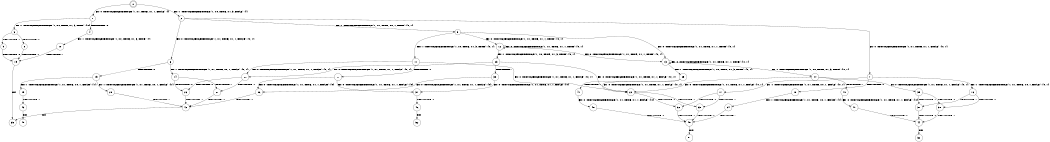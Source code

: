 digraph BCG {
size = "7, 10.5";
center = TRUE;
node [shape = circle];
0 [peripheries = 2];
0 -> 1 [label = "EX !0 !ATOMIC_EXCH_BRANCH (1, +1, TRUE, +1, 1, FALSE) !{}"];
0 -> 2 [label = "EX !1 !ATOMIC_EXCH_BRANCH (1, +0, TRUE, +1, 3, FALSE) !{}"];
1 -> 3 [label = "EX !1 !ATOMIC_EXCH_BRANCH (1, +0, TRUE, +1, 3, TRUE) !{0}"];
1 -> 4 [label = "TERMINATE !0"];
2 -> 5 [label = "EX !1 !ATOMIC_EXCH_BRANCH (1, +1, TRUE, +0, 1, TRUE) !{0, 1}"];
2 -> 6 [label = "EX !0 !ATOMIC_EXCH_BRANCH (1, +1, TRUE, +1, 1, FALSE) !{0, 1}"];
2 -> 7 [label = "EX !0 !ATOMIC_EXCH_BRANCH (1, +1, TRUE, +1, 1, FALSE) !{0, 1}"];
3 -> 8 [label = "TERMINATE !0"];
3 -> 9 [label = "TERMINATE !1"];
4 -> 10 [label = "EX !1 !ATOMIC_EXCH_BRANCH (1, +0, TRUE, +1, 3, TRUE) !{}"];
5 -> 11 [label = "EX !1 !ATOMIC_EXCH_BRANCH (1, +0, TRUE, +1, 3, TRUE) !{0, 1}"];
5 -> 12 [label = "EX !0 !ATOMIC_EXCH_BRANCH (1, +1, TRUE, +1, 1, TRUE) !{0, 1}"];
5 -> 13 [label = "EX !0 !ATOMIC_EXCH_BRANCH (1, +1, TRUE, +1, 1, TRUE) !{0, 1}"];
6 -> 14 [label = "EX !1 !ATOMIC_EXCH_BRANCH (1, +1, TRUE, +0, 1, FALSE) !{0, 1}"];
6 -> 15 [label = "TERMINATE !0"];
7 -> 16 [label = "EX !1 !ATOMIC_EXCH_BRANCH (1, +1, TRUE, +0, 1, FALSE) !{0, 1}"];
7 -> 17 [label = "EX !1 !ATOMIC_EXCH_BRANCH (1, +1, TRUE, +0, 1, FALSE) !{0, 1}"];
7 -> 18 [label = "TERMINATE !0"];
8 -> 19 [label = "TERMINATE !1"];
9 -> 19 [label = "TERMINATE !0"];
10 -> 19 [label = "TERMINATE !1"];
11 -> 20 [label = "EX !0 !ATOMIC_EXCH_BRANCH (1, +1, TRUE, +1, 1, FALSE) !{0, 1}"];
11 -> 21 [label = "TERMINATE !1"];
11 -> 22 [label = "EX !0 !ATOMIC_EXCH_BRANCH (1, +1, TRUE, +1, 1, FALSE) !{0, 1}"];
12 -> 12 [label = "EX !0 !ATOMIC_EXCH_BRANCH (1, +1, TRUE, +1, 1, TRUE) !{0, 1}"];
12 -> 23 [label = "EX !1 !ATOMIC_EXCH_BRANCH (1, +0, TRUE, +1, 3, TRUE) !{0, 1}"];
12 -> 13 [label = "EX !0 !ATOMIC_EXCH_BRANCH (1, +1, TRUE, +1, 1, TRUE) !{0, 1}"];
13 -> 24 [label = "EX !1 !ATOMIC_EXCH_BRANCH (1, +0, TRUE, +1, 3, TRUE) !{0, 1}"];
13 -> 13 [label = "EX !0 !ATOMIC_EXCH_BRANCH (1, +1, TRUE, +1, 1, TRUE) !{0, 1}"];
13 -> 25 [label = "EX !1 !ATOMIC_EXCH_BRANCH (1, +0, TRUE, +1, 3, TRUE) !{0, 1}"];
14 -> 26 [label = "TERMINATE !0"];
14 -> 27 [label = "TERMINATE !1"];
15 -> 28 [label = "EX !1 !ATOMIC_EXCH_BRANCH (1, +1, TRUE, +0, 1, FALSE) !{1}"];
15 -> 29 [label = "EX !1 !ATOMIC_EXCH_BRANCH (1, +1, TRUE, +0, 1, FALSE) !{1}"];
16 -> 30 [label = "TERMINATE !0"];
16 -> 31 [label = "TERMINATE !1"];
17 -> 32 [label = "TERMINATE !0"];
17 -> 33 [label = "TERMINATE !1"];
18 -> 34 [label = "EX !1 !ATOMIC_EXCH_BRANCH (1, +1, TRUE, +0, 1, FALSE) !{1}"];
19 -> 35 [label = "exit"];
20 -> 26 [label = "TERMINATE !0"];
20 -> 27 [label = "TERMINATE !1"];
21 -> 36 [label = "EX !0 !ATOMIC_EXCH_BRANCH (1, +1, TRUE, +1, 1, FALSE) !{0}"];
21 -> 37 [label = "EX !0 !ATOMIC_EXCH_BRANCH (1, +1, TRUE, +1, 1, FALSE) !{0}"];
22 -> 32 [label = "TERMINATE !0"];
22 -> 33 [label = "TERMINATE !1"];
23 -> 20 [label = "EX !0 !ATOMIC_EXCH_BRANCH (1, +1, TRUE, +1, 1, FALSE) !{0, 1}"];
23 -> 38 [label = "TERMINATE !1"];
23 -> 22 [label = "EX !0 !ATOMIC_EXCH_BRANCH (1, +1, TRUE, +1, 1, FALSE) !{0, 1}"];
24 -> 39 [label = "EX !0 !ATOMIC_EXCH_BRANCH (1, +1, TRUE, +1, 1, FALSE) !{0, 1}"];
24 -> 40 [label = "TERMINATE !1"];
24 -> 22 [label = "EX !0 !ATOMIC_EXCH_BRANCH (1, +1, TRUE, +1, 1, FALSE) !{0, 1}"];
25 -> 22 [label = "EX !0 !ATOMIC_EXCH_BRANCH (1, +1, TRUE, +1, 1, FALSE) !{0, 1}"];
25 -> 41 [label = "TERMINATE !1"];
26 -> 42 [label = "TERMINATE !1"];
27 -> 42 [label = "TERMINATE !0"];
28 -> 42 [label = "TERMINATE !1"];
29 -> 43 [label = "TERMINATE !1"];
30 -> 44 [label = "TERMINATE !1"];
31 -> 44 [label = "TERMINATE !0"];
32 -> 45 [label = "TERMINATE !1"];
33 -> 45 [label = "TERMINATE !0"];
34 -> 45 [label = "TERMINATE !1"];
36 -> 42 [label = "TERMINATE !0"];
37 -> 46 [label = "TERMINATE !0"];
38 -> 36 [label = "EX !0 !ATOMIC_EXCH_BRANCH (1, +1, TRUE, +1, 1, FALSE) !{0}"];
38 -> 37 [label = "EX !0 !ATOMIC_EXCH_BRANCH (1, +1, TRUE, +1, 1, FALSE) !{0}"];
39 -> 30 [label = "TERMINATE !0"];
39 -> 31 [label = "TERMINATE !1"];
40 -> 47 [label = "EX !0 !ATOMIC_EXCH_BRANCH (1, +1, TRUE, +1, 1, FALSE) !{0}"];
41 -> 48 [label = "EX !0 !ATOMIC_EXCH_BRANCH (1, +1, TRUE, +1, 1, FALSE) !{0}"];
42 -> 35 [label = "exit"];
43 -> 49 [label = "exit"];
44 -> 50 [label = "exit"];
45 -> 51 [label = "exit"];
46 -> 52 [label = "exit"];
47 -> 44 [label = "TERMINATE !0"];
48 -> 45 [label = "TERMINATE !0"];
}
